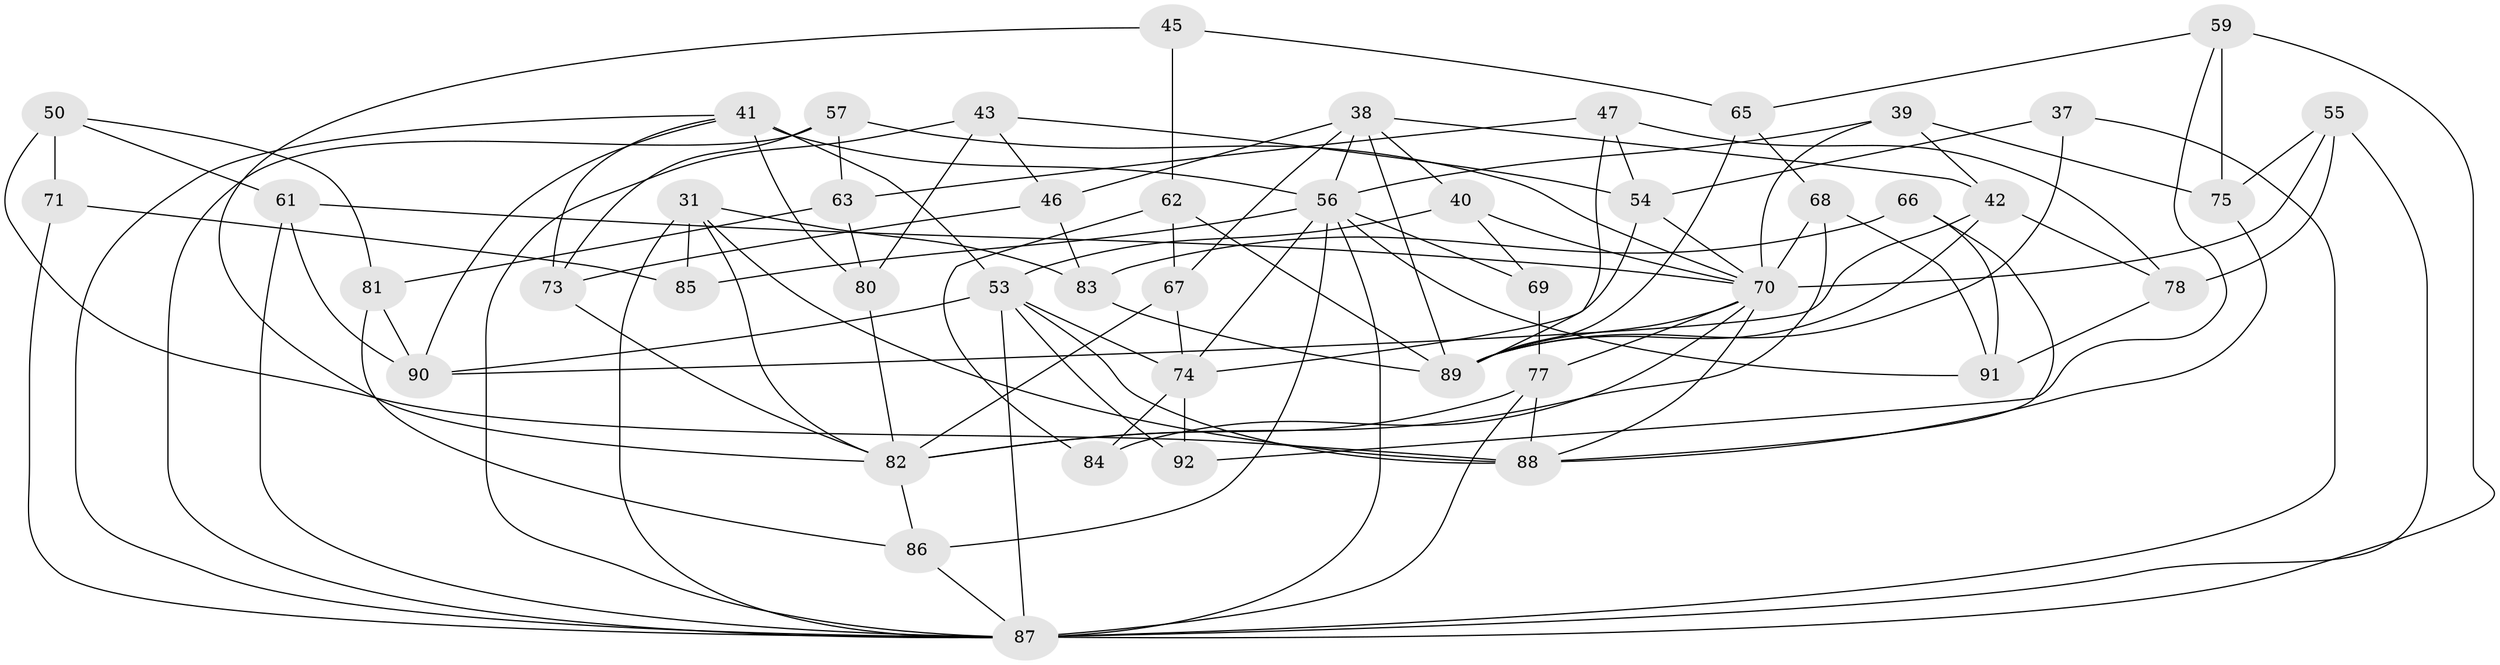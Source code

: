 // original degree distribution, {4: 1.0}
// Generated by graph-tools (version 1.1) at 2025/58/03/09/25 04:58:18]
// undirected, 46 vertices, 111 edges
graph export_dot {
graph [start="1"]
  node [color=gray90,style=filled];
  31 [super="+21"];
  37;
  38 [super="+25"];
  39;
  40;
  41 [super="+36"];
  42 [super="+11"];
  43;
  45;
  46;
  47;
  50;
  53 [super="+10+23+32"];
  54 [super="+52"];
  55;
  56 [super="+33"];
  57;
  59 [super="+4+48"];
  61;
  62 [super="+13"];
  63;
  65;
  66;
  67 [super="+18"];
  68 [super="+29"];
  69;
  70 [super="+16+49"];
  71;
  73;
  74 [super="+6+44+72"];
  75 [super="+7"];
  77 [super="+64"];
  78;
  80;
  81;
  82 [super="+34"];
  83 [super="+60"];
  84;
  85;
  86;
  87 [super="+35+26+58+51"];
  88 [super="+17+79"];
  89 [super="+5+19+27"];
  90 [super="+76"];
  91 [super="+2"];
  92;
  31 -- 82;
  31 -- 85 [weight=2];
  31 -- 83;
  31 -- 87;
  31 -- 88;
  37 -- 54;
  37 -- 89 [weight=2];
  37 -- 87;
  38 -- 40;
  38 -- 42 [weight=2];
  38 -- 56 [weight=2];
  38 -- 67;
  38 -- 46;
  38 -- 89;
  39 -- 42;
  39 -- 75;
  39 -- 70;
  39 -- 56;
  40 -- 69;
  40 -- 53;
  40 -- 70;
  41 -- 80;
  41 -- 73;
  41 -- 53;
  41 -- 56;
  41 -- 90;
  41 -- 87;
  42 -- 78;
  42 -- 89;
  42 -- 90;
  43 -- 46;
  43 -- 80;
  43 -- 54;
  43 -- 87;
  45 -- 62 [weight=2];
  45 -- 65;
  45 -- 82;
  46 -- 83;
  46 -- 73;
  47 -- 63;
  47 -- 54;
  47 -- 78;
  47 -- 89;
  50 -- 61;
  50 -- 71;
  50 -- 81;
  50 -- 88;
  53 -- 88 [weight=2];
  53 -- 74 [weight=2];
  53 -- 92;
  53 -- 90 [weight=2];
  53 -- 87 [weight=3];
  54 -- 74 [weight=2];
  54 -- 70;
  55 -- 75;
  55 -- 78;
  55 -- 70;
  55 -- 87;
  56 -- 74 [weight=2];
  56 -- 87;
  56 -- 69;
  56 -- 85;
  56 -- 86;
  56 -- 91 [weight=2];
  57 -- 63;
  57 -- 73;
  57 -- 87;
  57 -- 70;
  59 -- 65;
  59 -- 87 [weight=3];
  59 -- 75 [weight=3];
  59 -- 92;
  61 -- 90;
  61 -- 87;
  61 -- 70;
  62 -- 89;
  62 -- 84 [weight=2];
  62 -- 67;
  63 -- 81;
  63 -- 80;
  65 -- 68;
  65 -- 89;
  66 -- 91;
  66 -- 83 [weight=2];
  66 -- 88;
  67 -- 82;
  67 -- 74 [weight=3];
  68 -- 91 [weight=2];
  68 -- 82;
  68 -- 70 [weight=2];
  69 -- 77 [weight=2];
  70 -- 89;
  70 -- 77;
  70 -- 84;
  70 -- 88;
  71 -- 85;
  71 -- 87 [weight=2];
  73 -- 82;
  74 -- 84;
  74 -- 92 [weight=2];
  75 -- 88;
  77 -- 87;
  77 -- 82;
  77 -- 88;
  78 -- 91;
  80 -- 82;
  81 -- 90;
  81 -- 86;
  82 -- 86;
  83 -- 89 [weight=2];
  86 -- 87;
}
